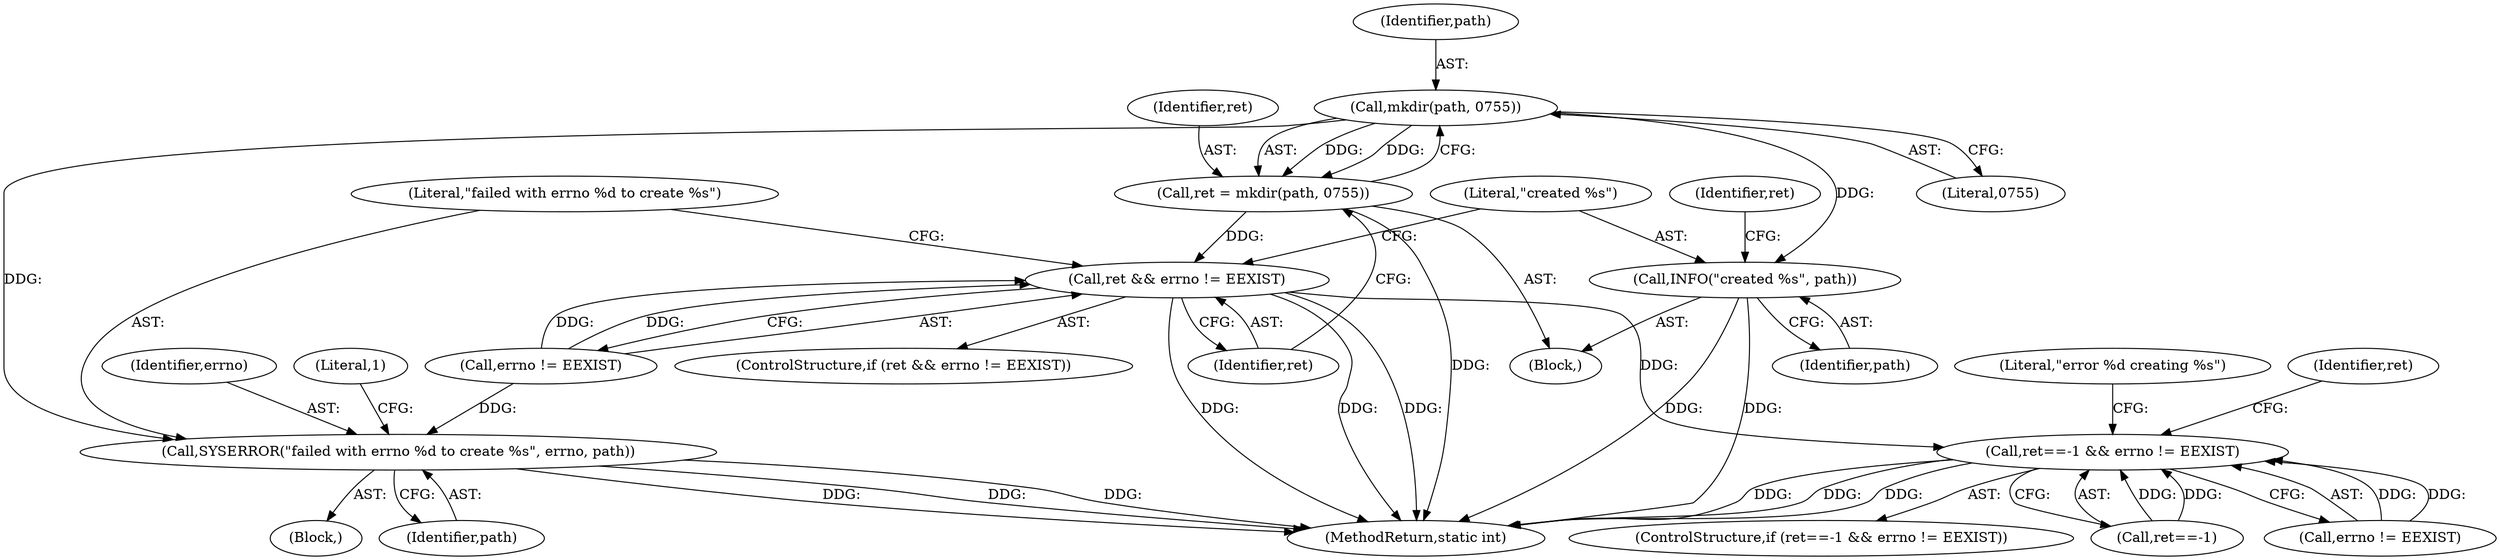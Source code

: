 digraph "0_lxc_592fd47a6245508b79fe6ac819fe6d3b2c1289be_11@API" {
"1000131" [label="(Call,mkdir(path, 0755))"];
"1000129" [label="(Call,ret = mkdir(path, 0755))"];
"1000135" [label="(Call,ret && errno != EEXIST)"];
"1000204" [label="(Call,ret==-1 && errno != EEXIST)"];
"1000141" [label="(Call,SYSERROR(\"failed with errno %d to create %s\", errno, path))"];
"1000148" [label="(Call,INFO(\"created %s\", path))"];
"1000205" [label="(Call,ret==-1)"];
"1000135" [label="(Call,ret && errno != EEXIST)"];
"1000142" [label="(Literal,\"failed with errno %d to create %s\")"];
"1000148" [label="(Call,INFO(\"created %s\", path))"];
"1000149" [label="(Literal,\"created %s\")"];
"1000203" [label="(ControlStructure,if (ret==-1 && errno != EEXIST))"];
"1000293" [label="(MethodReturn,static int)"];
"1000152" [label="(Identifier,ret)"];
"1000140" [label="(Block,)"];
"1000209" [label="(Call,errno != EEXIST)"];
"1000131" [label="(Call,mkdir(path, 0755))"];
"1000204" [label="(Call,ret==-1 && errno != EEXIST)"];
"1000144" [label="(Identifier,path)"];
"1000143" [label="(Identifier,errno)"];
"1000150" [label="(Identifier,path)"];
"1000137" [label="(Call,errno != EEXIST)"];
"1000222" [label="(Identifier,ret)"];
"1000132" [label="(Identifier,path)"];
"1000141" [label="(Call,SYSERROR(\"failed with errno %d to create %s\", errno, path))"];
"1000106" [label="(Block,)"];
"1000133" [label="(Literal,0755)"];
"1000130" [label="(Identifier,ret)"];
"1000136" [label="(Identifier,ret)"];
"1000129" [label="(Call,ret = mkdir(path, 0755))"];
"1000147" [label="(Literal,1)"];
"1000134" [label="(ControlStructure,if (ret && errno != EEXIST))"];
"1000214" [label="(Literal,\"error %d creating %s\")"];
"1000131" -> "1000129"  [label="AST: "];
"1000131" -> "1000133"  [label="CFG: "];
"1000132" -> "1000131"  [label="AST: "];
"1000133" -> "1000131"  [label="AST: "];
"1000129" -> "1000131"  [label="CFG: "];
"1000131" -> "1000129"  [label="DDG: "];
"1000131" -> "1000129"  [label="DDG: "];
"1000131" -> "1000141"  [label="DDG: "];
"1000131" -> "1000148"  [label="DDG: "];
"1000129" -> "1000106"  [label="AST: "];
"1000130" -> "1000129"  [label="AST: "];
"1000136" -> "1000129"  [label="CFG: "];
"1000129" -> "1000293"  [label="DDG: "];
"1000129" -> "1000135"  [label="DDG: "];
"1000135" -> "1000134"  [label="AST: "];
"1000135" -> "1000136"  [label="CFG: "];
"1000135" -> "1000137"  [label="CFG: "];
"1000136" -> "1000135"  [label="AST: "];
"1000137" -> "1000135"  [label="AST: "];
"1000142" -> "1000135"  [label="CFG: "];
"1000149" -> "1000135"  [label="CFG: "];
"1000135" -> "1000293"  [label="DDG: "];
"1000135" -> "1000293"  [label="DDG: "];
"1000135" -> "1000293"  [label="DDG: "];
"1000137" -> "1000135"  [label="DDG: "];
"1000137" -> "1000135"  [label="DDG: "];
"1000135" -> "1000204"  [label="DDG: "];
"1000204" -> "1000203"  [label="AST: "];
"1000204" -> "1000205"  [label="CFG: "];
"1000204" -> "1000209"  [label="CFG: "];
"1000205" -> "1000204"  [label="AST: "];
"1000209" -> "1000204"  [label="AST: "];
"1000214" -> "1000204"  [label="CFG: "];
"1000222" -> "1000204"  [label="CFG: "];
"1000204" -> "1000293"  [label="DDG: "];
"1000204" -> "1000293"  [label="DDG: "];
"1000204" -> "1000293"  [label="DDG: "];
"1000205" -> "1000204"  [label="DDG: "];
"1000205" -> "1000204"  [label="DDG: "];
"1000209" -> "1000204"  [label="DDG: "];
"1000209" -> "1000204"  [label="DDG: "];
"1000141" -> "1000140"  [label="AST: "];
"1000141" -> "1000144"  [label="CFG: "];
"1000142" -> "1000141"  [label="AST: "];
"1000143" -> "1000141"  [label="AST: "];
"1000144" -> "1000141"  [label="AST: "];
"1000147" -> "1000141"  [label="CFG: "];
"1000141" -> "1000293"  [label="DDG: "];
"1000141" -> "1000293"  [label="DDG: "];
"1000141" -> "1000293"  [label="DDG: "];
"1000137" -> "1000141"  [label="DDG: "];
"1000148" -> "1000106"  [label="AST: "];
"1000148" -> "1000150"  [label="CFG: "];
"1000149" -> "1000148"  [label="AST: "];
"1000150" -> "1000148"  [label="AST: "];
"1000152" -> "1000148"  [label="CFG: "];
"1000148" -> "1000293"  [label="DDG: "];
"1000148" -> "1000293"  [label="DDG: "];
}
